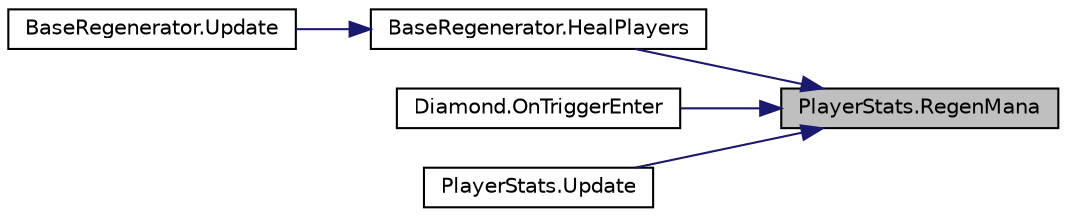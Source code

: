 digraph "PlayerStats.RegenMana"
{
 // INTERACTIVE_SVG=YES
 // LATEX_PDF_SIZE
  bgcolor="transparent";
  edge [fontname="Helvetica",fontsize="10",labelfontname="Helvetica",labelfontsize="10"];
  node [fontname="Helvetica",fontsize="10",shape=record];
  rankdir="RL";
  Node1 [label="PlayerStats.RegenMana",height=0.2,width=0.4,color="black", fillcolor="grey75", style="filled", fontcolor="black",tooltip=" "];
  Node1 -> Node2 [dir="back",color="midnightblue",fontsize="10",style="solid",fontname="Helvetica"];
  Node2 [label="BaseRegenerator.HealPlayers",height=0.2,width=0.4,color="black",URL="$class_base_regenerator.html#a4d65b6c57ff0f1c756eee99844fda2fa",tooltip=" "];
  Node2 -> Node3 [dir="back",color="midnightblue",fontsize="10",style="solid",fontname="Helvetica"];
  Node3 [label="BaseRegenerator.Update",height=0.2,width=0.4,color="black",URL="$class_base_regenerator.html#acecbe261698255104a7aa49ff334be98",tooltip=" "];
  Node1 -> Node4 [dir="back",color="midnightblue",fontsize="10",style="solid",fontname="Helvetica"];
  Node4 [label="Diamond.OnTriggerEnter",height=0.2,width=0.4,color="black",URL="$class_diamond.html#ab4e76bdce2d79bb0c805405732984d50",tooltip=" "];
  Node1 -> Node5 [dir="back",color="midnightblue",fontsize="10",style="solid",fontname="Helvetica"];
  Node5 [label="PlayerStats.Update",height=0.2,width=0.4,color="black",URL="$class_player_stats.html#a15175185aaa4f8290e5148640f0ff80a",tooltip=" "];
}
